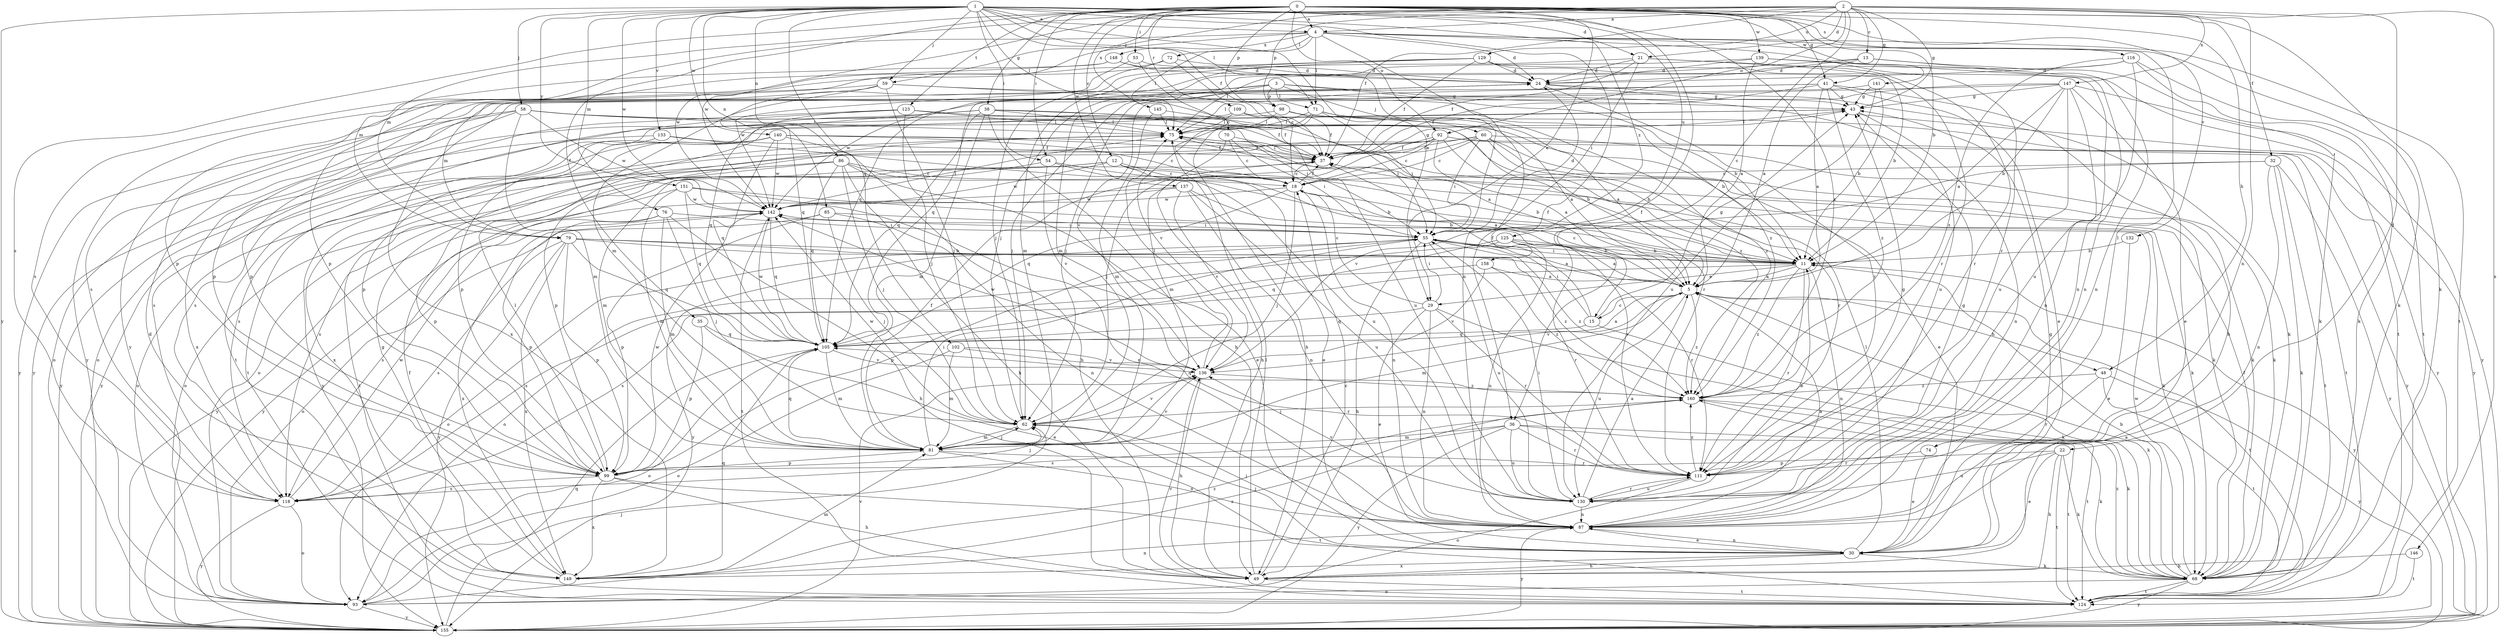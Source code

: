 strict digraph  {
0;
1;
2;
3;
4;
5;
11;
12;
13;
15;
18;
21;
22;
24;
29;
30;
32;
35;
36;
37;
38;
41;
43;
48;
49;
53;
54;
55;
58;
59;
60;
62;
68;
70;
71;
72;
74;
75;
76;
79;
81;
85;
86;
87;
92;
93;
98;
99;
102;
105;
109;
111;
116;
118;
123;
124;
125;
129;
130;
132;
133;
136;
137;
139;
140;
141;
142;
145;
146;
147;
148;
149;
151;
155;
158;
160;
0 -> 4  [label=a];
0 -> 11  [label=b];
0 -> 12  [label=c];
0 -> 29  [label=e];
0 -> 32  [label=f];
0 -> 35  [label=f];
0 -> 36  [label=f];
0 -> 38  [label=g];
0 -> 41  [label=g];
0 -> 48  [label=h];
0 -> 53  [label=i];
0 -> 54  [label=i];
0 -> 68  [label=k];
0 -> 92  [label=o];
0 -> 98  [label=p];
0 -> 109  [label=r];
0 -> 116  [label=s];
0 -> 118  [label=s];
0 -> 123  [label=t];
0 -> 132  [label=v];
0 -> 137  [label=w];
0 -> 139  [label=w];
1 -> 4  [label=a];
1 -> 21  [label=d];
1 -> 29  [label=e];
1 -> 36  [label=f];
1 -> 37  [label=f];
1 -> 54  [label=i];
1 -> 58  [label=j];
1 -> 59  [label=j];
1 -> 70  [label=l];
1 -> 71  [label=l];
1 -> 76  [label=m];
1 -> 85  [label=n];
1 -> 86  [label=n];
1 -> 102  [label=q];
1 -> 125  [label=u];
1 -> 133  [label=v];
1 -> 140  [label=w];
1 -> 141  [label=w];
1 -> 142  [label=w];
1 -> 151  [label=y];
1 -> 155  [label=y];
1 -> 158  [label=z];
1 -> 160  [label=z];
2 -> 4  [label=a];
2 -> 13  [label=c];
2 -> 15  [label=c];
2 -> 21  [label=d];
2 -> 22  [label=d];
2 -> 37  [label=f];
2 -> 41  [label=g];
2 -> 43  [label=g];
2 -> 59  [label=j];
2 -> 79  [label=m];
2 -> 87  [label=n];
2 -> 92  [label=o];
2 -> 98  [label=p];
2 -> 129  [label=u];
2 -> 142  [label=w];
2 -> 145  [label=x];
2 -> 146  [label=x];
2 -> 147  [label=x];
3 -> 11  [label=b];
3 -> 60  [label=j];
3 -> 62  [label=j];
3 -> 71  [label=l];
3 -> 79  [label=m];
3 -> 98  [label=p];
3 -> 105  [label=q];
3 -> 130  [label=u];
4 -> 24  [label=d];
4 -> 68  [label=k];
4 -> 71  [label=l];
4 -> 72  [label=l];
4 -> 74  [label=l];
4 -> 75  [label=l];
4 -> 79  [label=m];
4 -> 87  [label=n];
4 -> 111  [label=r];
4 -> 124  [label=t];
4 -> 142  [label=w];
4 -> 148  [label=x];
5 -> 15  [label=c];
5 -> 18  [label=c];
5 -> 48  [label=h];
5 -> 81  [label=m];
5 -> 124  [label=t];
5 -> 130  [label=u];
5 -> 136  [label=v];
5 -> 160  [label=z];
11 -> 5  [label=a];
11 -> 29  [label=e];
11 -> 55  [label=i];
11 -> 87  [label=n];
11 -> 111  [label=r];
11 -> 118  [label=s];
11 -> 155  [label=y];
11 -> 160  [label=z];
12 -> 11  [label=b];
12 -> 18  [label=c];
12 -> 30  [label=e];
12 -> 68  [label=k];
12 -> 93  [label=o];
12 -> 118  [label=s];
12 -> 142  [label=w];
13 -> 5  [label=a];
13 -> 24  [label=d];
13 -> 68  [label=k];
13 -> 81  [label=m];
13 -> 87  [label=n];
15 -> 37  [label=f];
15 -> 43  [label=g];
15 -> 55  [label=i];
15 -> 68  [label=k];
15 -> 105  [label=q];
18 -> 37  [label=f];
18 -> 62  [label=j];
18 -> 68  [label=k];
18 -> 87  [label=n];
18 -> 105  [label=q];
18 -> 142  [label=w];
21 -> 11  [label=b];
21 -> 24  [label=d];
21 -> 37  [label=f];
21 -> 55  [label=i];
21 -> 105  [label=q];
21 -> 111  [label=r];
22 -> 30  [label=e];
22 -> 49  [label=h];
22 -> 68  [label=k];
22 -> 99  [label=p];
22 -> 124  [label=t];
22 -> 130  [label=u];
24 -> 43  [label=g];
24 -> 68  [label=k];
24 -> 99  [label=p];
24 -> 111  [label=r];
24 -> 118  [label=s];
29 -> 18  [label=c];
29 -> 30  [label=e];
29 -> 55  [label=i];
29 -> 68  [label=k];
29 -> 87  [label=n];
29 -> 105  [label=q];
29 -> 111  [label=r];
30 -> 43  [label=g];
30 -> 49  [label=h];
30 -> 62  [label=j];
30 -> 68  [label=k];
30 -> 75  [label=l];
30 -> 87  [label=n];
30 -> 149  [label=x];
32 -> 18  [label=c];
32 -> 68  [label=k];
32 -> 87  [label=n];
32 -> 124  [label=t];
32 -> 136  [label=v];
32 -> 155  [label=y];
35 -> 30  [label=e];
35 -> 99  [label=p];
35 -> 105  [label=q];
36 -> 68  [label=k];
36 -> 81  [label=m];
36 -> 111  [label=r];
36 -> 118  [label=s];
36 -> 124  [label=t];
36 -> 130  [label=u];
36 -> 155  [label=y];
37 -> 18  [label=c];
37 -> 43  [label=g];
37 -> 75  [label=l];
38 -> 49  [label=h];
38 -> 75  [label=l];
38 -> 81  [label=m];
38 -> 99  [label=p];
38 -> 105  [label=q];
38 -> 111  [label=r];
38 -> 130  [label=u];
38 -> 155  [label=y];
41 -> 5  [label=a];
41 -> 30  [label=e];
41 -> 37  [label=f];
41 -> 43  [label=g];
41 -> 49  [label=h];
41 -> 62  [label=j];
41 -> 142  [label=w];
41 -> 160  [label=z];
43 -> 75  [label=l];
43 -> 87  [label=n];
43 -> 118  [label=s];
43 -> 155  [label=y];
48 -> 111  [label=r];
48 -> 124  [label=t];
48 -> 155  [label=y];
48 -> 160  [label=z];
49 -> 18  [label=c];
49 -> 75  [label=l];
49 -> 124  [label=t];
53 -> 18  [label=c];
53 -> 24  [label=d];
53 -> 81  [label=m];
54 -> 5  [label=a];
54 -> 18  [label=c];
54 -> 81  [label=m];
54 -> 136  [label=v];
55 -> 11  [label=b];
55 -> 24  [label=d];
55 -> 49  [label=h];
55 -> 93  [label=o];
55 -> 99  [label=p];
55 -> 111  [label=r];
55 -> 130  [label=u];
55 -> 155  [label=y];
55 -> 160  [label=z];
58 -> 55  [label=i];
58 -> 75  [label=l];
58 -> 81  [label=m];
58 -> 93  [label=o];
58 -> 142  [label=w];
58 -> 149  [label=x];
58 -> 155  [label=y];
58 -> 160  [label=z];
59 -> 43  [label=g];
59 -> 62  [label=j];
59 -> 99  [label=p];
59 -> 105  [label=q];
59 -> 155  [label=y];
59 -> 160  [label=z];
60 -> 11  [label=b];
60 -> 18  [label=c];
60 -> 30  [label=e];
60 -> 37  [label=f];
60 -> 55  [label=i];
60 -> 68  [label=k];
60 -> 81  [label=m];
60 -> 93  [label=o];
60 -> 111  [label=r];
62 -> 81  [label=m];
62 -> 136  [label=v];
62 -> 142  [label=w];
68 -> 5  [label=a];
68 -> 11  [label=b];
68 -> 37  [label=f];
68 -> 93  [label=o];
68 -> 124  [label=t];
68 -> 142  [label=w];
68 -> 155  [label=y];
68 -> 160  [label=z];
70 -> 18  [label=c];
70 -> 37  [label=f];
70 -> 49  [label=h];
70 -> 55  [label=i];
71 -> 5  [label=a];
71 -> 49  [label=h];
71 -> 55  [label=i];
71 -> 75  [label=l];
71 -> 136  [label=v];
71 -> 160  [label=z];
72 -> 18  [label=c];
72 -> 24  [label=d];
72 -> 142  [label=w];
72 -> 155  [label=y];
74 -> 30  [label=e];
74 -> 111  [label=r];
75 -> 37  [label=f];
75 -> 68  [label=k];
75 -> 155  [label=y];
76 -> 49  [label=h];
76 -> 55  [label=i];
76 -> 62  [label=j];
76 -> 81  [label=m];
76 -> 99  [label=p];
76 -> 118  [label=s];
79 -> 5  [label=a];
79 -> 11  [label=b];
79 -> 99  [label=p];
79 -> 105  [label=q];
79 -> 118  [label=s];
79 -> 149  [label=x];
79 -> 155  [label=y];
79 -> 160  [label=z];
81 -> 37  [label=f];
81 -> 55  [label=i];
81 -> 62  [label=j];
81 -> 87  [label=n];
81 -> 99  [label=p];
81 -> 105  [label=q];
81 -> 111  [label=r];
81 -> 136  [label=v];
85 -> 55  [label=i];
85 -> 62  [label=j];
85 -> 87  [label=n];
85 -> 93  [label=o];
85 -> 99  [label=p];
86 -> 11  [label=b];
86 -> 18  [label=c];
86 -> 30  [label=e];
86 -> 49  [label=h];
86 -> 62  [label=j];
86 -> 93  [label=o];
86 -> 99  [label=p];
86 -> 105  [label=q];
86 -> 124  [label=t];
87 -> 5  [label=a];
87 -> 30  [label=e];
87 -> 62  [label=j];
87 -> 155  [label=y];
92 -> 5  [label=a];
92 -> 11  [label=b];
92 -> 18  [label=c];
92 -> 37  [label=f];
92 -> 62  [label=j];
92 -> 99  [label=p];
92 -> 118  [label=s];
92 -> 124  [label=t];
92 -> 155  [label=y];
93 -> 62  [label=j];
93 -> 155  [label=y];
93 -> 160  [label=z];
98 -> 5  [label=a];
98 -> 37  [label=f];
98 -> 75  [label=l];
98 -> 99  [label=p];
98 -> 155  [label=y];
99 -> 49  [label=h];
99 -> 62  [label=j];
99 -> 75  [label=l];
99 -> 118  [label=s];
99 -> 124  [label=t];
99 -> 142  [label=w];
99 -> 149  [label=x];
102 -> 81  [label=m];
102 -> 93  [label=o];
102 -> 111  [label=r];
102 -> 136  [label=v];
105 -> 5  [label=a];
105 -> 81  [label=m];
105 -> 93  [label=o];
105 -> 136  [label=v];
105 -> 142  [label=w];
109 -> 37  [label=f];
109 -> 55  [label=i];
109 -> 75  [label=l];
109 -> 93  [label=o];
111 -> 43  [label=g];
111 -> 93  [label=o];
111 -> 130  [label=u];
111 -> 160  [label=z];
116 -> 24  [label=d];
116 -> 68  [label=k];
116 -> 75  [label=l];
116 -> 124  [label=t];
116 -> 130  [label=u];
116 -> 160  [label=z];
118 -> 93  [label=o];
118 -> 142  [label=w];
118 -> 155  [label=y];
123 -> 5  [label=a];
123 -> 37  [label=f];
123 -> 62  [label=j];
123 -> 75  [label=l];
123 -> 105  [label=q];
123 -> 118  [label=s];
123 -> 124  [label=t];
124 -> 136  [label=v];
125 -> 5  [label=a];
125 -> 11  [label=b];
125 -> 87  [label=n];
125 -> 93  [label=o];
125 -> 105  [label=q];
125 -> 111  [label=r];
129 -> 24  [label=d];
129 -> 37  [label=f];
129 -> 62  [label=j];
129 -> 81  [label=m];
129 -> 87  [label=n];
129 -> 99  [label=p];
129 -> 111  [label=r];
130 -> 5  [label=a];
130 -> 11  [label=b];
130 -> 43  [label=g];
130 -> 55  [label=i];
130 -> 87  [label=n];
130 -> 111  [label=r];
130 -> 136  [label=v];
132 -> 11  [label=b];
132 -> 30  [label=e];
133 -> 37  [label=f];
133 -> 124  [label=t];
133 -> 130  [label=u];
133 -> 155  [label=y];
136 -> 49  [label=h];
136 -> 75  [label=l];
136 -> 142  [label=w];
136 -> 160  [label=z];
137 -> 11  [label=b];
137 -> 87  [label=n];
137 -> 130  [label=u];
137 -> 136  [label=v];
137 -> 142  [label=w];
137 -> 155  [label=y];
139 -> 5  [label=a];
139 -> 24  [label=d];
139 -> 62  [label=j];
139 -> 87  [label=n];
139 -> 124  [label=t];
140 -> 18  [label=c];
140 -> 37  [label=f];
140 -> 49  [label=h];
140 -> 68  [label=k];
140 -> 105  [label=q];
140 -> 142  [label=w];
140 -> 149  [label=x];
140 -> 155  [label=y];
141 -> 11  [label=b];
141 -> 43  [label=g];
141 -> 75  [label=l];
141 -> 130  [label=u];
142 -> 55  [label=i];
142 -> 75  [label=l];
142 -> 105  [label=q];
142 -> 124  [label=t];
142 -> 149  [label=x];
145 -> 11  [label=b];
145 -> 75  [label=l];
145 -> 81  [label=m];
146 -> 49  [label=h];
146 -> 124  [label=t];
147 -> 5  [label=a];
147 -> 11  [label=b];
147 -> 30  [label=e];
147 -> 43  [label=g];
147 -> 87  [label=n];
147 -> 130  [label=u];
147 -> 136  [label=v];
147 -> 149  [label=x];
147 -> 155  [label=y];
148 -> 24  [label=d];
148 -> 55  [label=i];
148 -> 99  [label=p];
148 -> 118  [label=s];
149 -> 24  [label=d];
149 -> 37  [label=f];
149 -> 43  [label=g];
149 -> 81  [label=m];
149 -> 87  [label=n];
149 -> 105  [label=q];
149 -> 160  [label=z];
151 -> 81  [label=m];
151 -> 87  [label=n];
151 -> 105  [label=q];
151 -> 111  [label=r];
151 -> 142  [label=w];
151 -> 155  [label=y];
155 -> 105  [label=q];
155 -> 136  [label=v];
158 -> 5  [label=a];
158 -> 118  [label=s];
158 -> 136  [label=v];
158 -> 160  [label=z];
160 -> 62  [label=j];
160 -> 68  [label=k];
160 -> 105  [label=q];
160 -> 124  [label=t];
}
